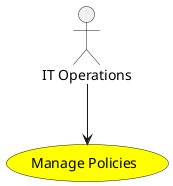 @startuml


usecase "Manage Policies" as ManagePolicies #yellow

Actor "IT Operations" as ITOperations

ITOperations --> ManagePolicies











@enduml
